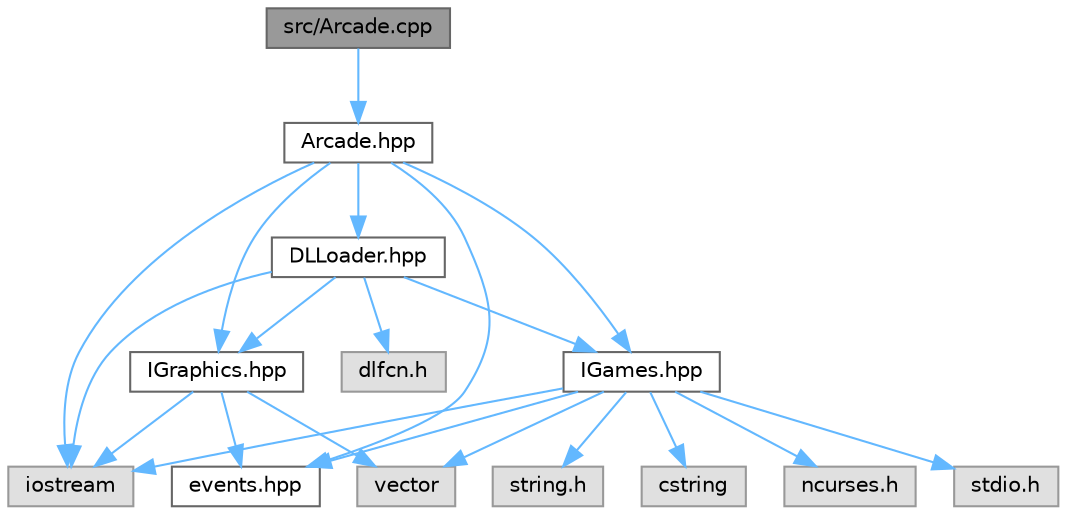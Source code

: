 digraph "src/Arcade.cpp"
{
 // LATEX_PDF_SIZE
  bgcolor="transparent";
  edge [fontname=Helvetica,fontsize=10,labelfontname=Helvetica,labelfontsize=10];
  node [fontname=Helvetica,fontsize=10,shape=box,height=0.2,width=0.4];
  Node1 [label="src/Arcade.cpp",height=0.2,width=0.4,color="gray40", fillcolor="grey60", style="filled", fontcolor="black",tooltip=" "];
  Node1 -> Node2 [color="steelblue1",style="solid"];
  Node2 [label="Arcade.hpp",height=0.2,width=0.4,color="grey40", fillcolor="white", style="filled",URL="$Arcade_8hpp.html",tooltip="Ce fichier est le 'core' de l'arcade, c'est lui qui fait la jointure entre IGraphics et IGames."];
  Node2 -> Node3 [color="steelblue1",style="solid"];
  Node3 [label="iostream",height=0.2,width=0.4,color="grey60", fillcolor="#E0E0E0", style="filled",tooltip=" "];
  Node2 -> Node4 [color="steelblue1",style="solid"];
  Node4 [label="IGraphics.hpp",height=0.2,width=0.4,color="grey40", fillcolor="white", style="filled",URL="$IGraphics_8hpp.html",tooltip=" "];
  Node4 -> Node3 [color="steelblue1",style="solid"];
  Node4 -> Node5 [color="steelblue1",style="solid"];
  Node5 [label="vector",height=0.2,width=0.4,color="grey60", fillcolor="#E0E0E0", style="filled",tooltip=" "];
  Node4 -> Node6 [color="steelblue1",style="solid"];
  Node6 [label="events.hpp",height=0.2,width=0.4,color="grey40", fillcolor="white", style="filled",URL="$events_8hpp.html",tooltip="Ce fichier contient les définitions des différents events reçus par les librairies graphiques."];
  Node2 -> Node7 [color="steelblue1",style="solid"];
  Node7 [label="IGames.hpp",height=0.2,width=0.4,color="grey40", fillcolor="white", style="filled",URL="$IGames_8hpp.html",tooltip=" "];
  Node7 -> Node3 [color="steelblue1",style="solid"];
  Node7 -> Node8 [color="steelblue1",style="solid"];
  Node8 [label="stdio.h",height=0.2,width=0.4,color="grey60", fillcolor="#E0E0E0", style="filled",tooltip=" "];
  Node7 -> Node9 [color="steelblue1",style="solid"];
  Node9 [label="string.h",height=0.2,width=0.4,color="grey60", fillcolor="#E0E0E0", style="filled",tooltip=" "];
  Node7 -> Node10 [color="steelblue1",style="solid"];
  Node10 [label="cstring",height=0.2,width=0.4,color="grey60", fillcolor="#E0E0E0", style="filled",tooltip=" "];
  Node7 -> Node5 [color="steelblue1",style="solid"];
  Node7 -> Node11 [color="steelblue1",style="solid"];
  Node11 [label="ncurses.h",height=0.2,width=0.4,color="grey60", fillcolor="#E0E0E0", style="filled",tooltip=" "];
  Node7 -> Node6 [color="steelblue1",style="solid"];
  Node2 -> Node12 [color="steelblue1",style="solid"];
  Node12 [label="DLLoader.hpp",height=0.2,width=0.4,color="grey40", fillcolor="white", style="filled",URL="$DLLoader_8hpp.html",tooltip="Ce fichier est l'encapsulation de <dlfcn.h> en C."];
  Node12 -> Node3 [color="steelblue1",style="solid"];
  Node12 -> Node13 [color="steelblue1",style="solid"];
  Node13 [label="dlfcn.h",height=0.2,width=0.4,color="grey60", fillcolor="#E0E0E0", style="filled",tooltip=" "];
  Node12 -> Node4 [color="steelblue1",style="solid"];
  Node12 -> Node7 [color="steelblue1",style="solid"];
  Node2 -> Node6 [color="steelblue1",style="solid"];
}
